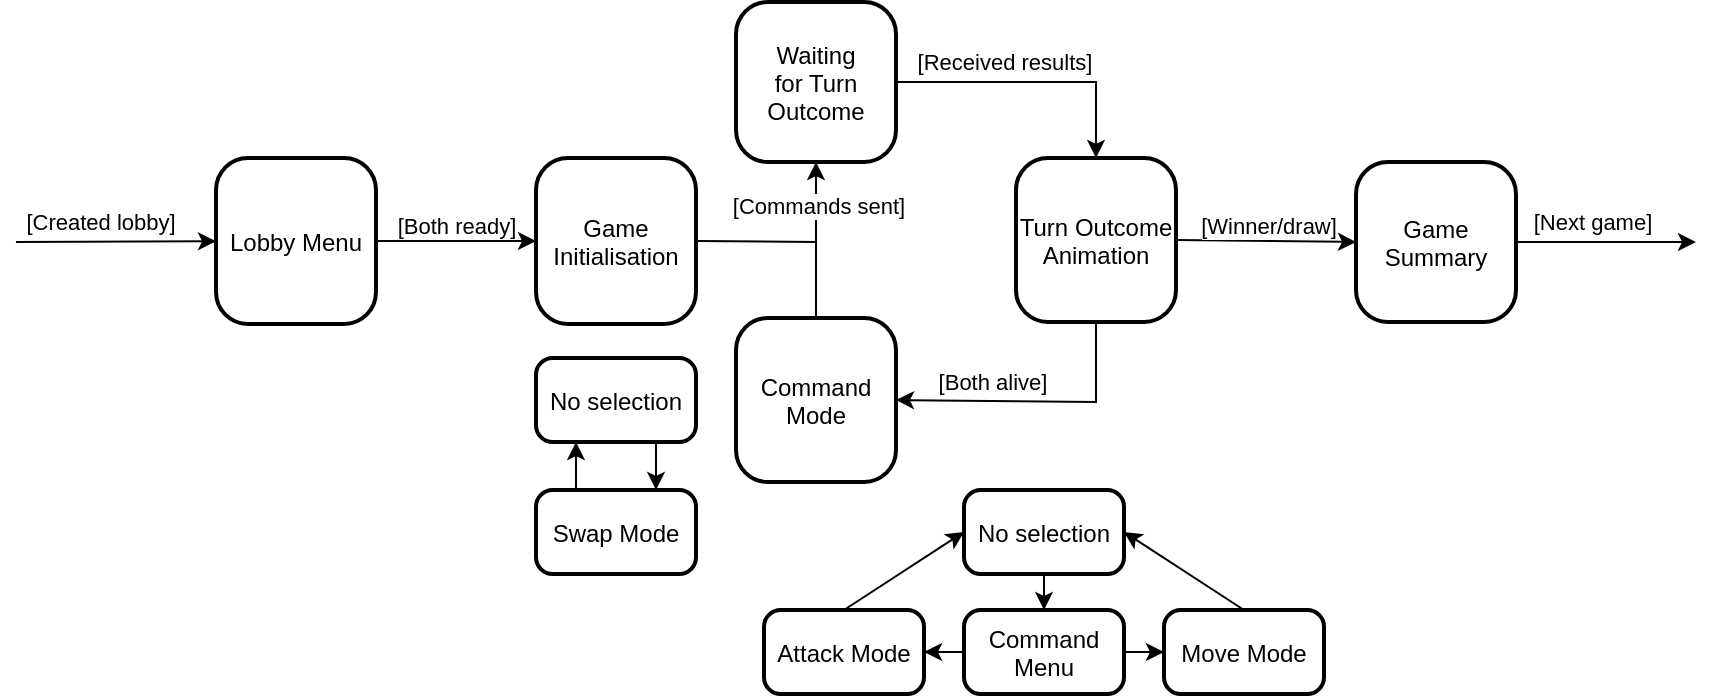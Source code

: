 <mxfile version="26.0.10">
  <diagram name="Seite-1" id="NMpFgjQZ9R6jcfMRM4Tf">
    <mxGraphModel dx="989" dy="534" grid="1" gridSize="10" guides="1" tooltips="1" connect="1" arrows="1" fold="1" page="1" pageScale="1" pageWidth="827" pageHeight="1169" math="0" shadow="0">
      <root>
        <mxCell id="0" />
        <mxCell id="1" parent="0" />
        <mxCell id="2" value="Lobby Menu" style="rounded=1;arcSize=20;strokeWidth=2" parent="1" vertex="1">
          <mxGeometry x="140" y="398" width="80" height="83" as="geometry" />
        </mxCell>
        <mxCell id="3" value="Waiting&#xa;for Turn&#xa;Outcome" style="rounded=1;arcSize=20;strokeWidth=2" parent="1" vertex="1">
          <mxGeometry x="400" y="320" width="80" height="80" as="geometry" />
        </mxCell>
        <mxCell id="4" value="Game&#xa;Initialisation" style="rounded=1;arcSize=20;strokeWidth=2" parent="1" vertex="1">
          <mxGeometry x="300" y="398" width="80" height="83" as="geometry" />
        </mxCell>
        <mxCell id="5" value="Command&#xa;Mode" style="rounded=1;arcSize=20;strokeWidth=2" parent="1" vertex="1">
          <mxGeometry x="400" y="478" width="80" height="82" as="geometry" />
        </mxCell>
        <mxCell id="6" value="Turn Outcome&#xa;Animation" style="rounded=1;arcSize=20;strokeWidth=2" parent="1" vertex="1">
          <mxGeometry x="540" y="398" width="80" height="82" as="geometry" />
        </mxCell>
        <mxCell id="VMwdUgMinI0SOGhEo-kX-16" value="" style="endArrow=classic;html=1;rounded=0;entryX=0.5;entryY=0;entryDx=0;entryDy=0;exitX=1;exitY=0.5;exitDx=0;exitDy=0;" parent="1" source="3" target="6" edge="1">
          <mxGeometry width="50" height="50" relative="1" as="geometry">
            <mxPoint x="500" y="360" as="sourcePoint" />
            <mxPoint x="500" y="450" as="targetPoint" />
            <Array as="points">
              <mxPoint x="580" y="360" />
            </Array>
          </mxGeometry>
        </mxCell>
        <mxCell id="VMwdUgMinI0SOGhEo-kX-25" value="[Received results]" style="edgeLabel;html=1;align=center;verticalAlign=middle;resizable=0;points=[];" parent="VMwdUgMinI0SOGhEo-kX-16" vertex="1" connectable="0">
          <mxGeometry x="-0.403" relative="1" as="geometry">
            <mxPoint x="13" y="-10" as="offset" />
          </mxGeometry>
        </mxCell>
        <mxCell id="VMwdUgMinI0SOGhEo-kX-17" value="" style="endArrow=classic;html=1;rounded=0;exitX=0.5;exitY=1;exitDx=0;exitDy=0;entryX=1;entryY=0.5;entryDx=0;entryDy=0;" parent="1" source="6" target="5" edge="1">
          <mxGeometry width="50" height="50" relative="1" as="geometry">
            <mxPoint x="450" y="500" as="sourcePoint" />
            <mxPoint x="520" y="540" as="targetPoint" />
            <Array as="points">
              <mxPoint x="580" y="520" />
            </Array>
          </mxGeometry>
        </mxCell>
        <mxCell id="VMwdUgMinI0SOGhEo-kX-24" value="[Both alive]" style="edgeLabel;html=1;align=center;verticalAlign=middle;resizable=0;points=[];" parent="VMwdUgMinI0SOGhEo-kX-17" vertex="1" connectable="0">
          <mxGeometry x="0.098" y="-3" relative="1" as="geometry">
            <mxPoint x="-15" y="-7" as="offset" />
          </mxGeometry>
        </mxCell>
        <mxCell id="VMwdUgMinI0SOGhEo-kX-19" value="" style="endArrow=classic;html=1;rounded=0;exitX=1;exitY=0.5;exitDx=0;exitDy=0;entryX=0;entryY=0.5;entryDx=0;entryDy=0;" parent="1" source="2" target="4" edge="1">
          <mxGeometry width="50" height="50" relative="1" as="geometry">
            <mxPoint x="450" y="500" as="sourcePoint" />
            <mxPoint x="500" y="450" as="targetPoint" />
          </mxGeometry>
        </mxCell>
        <mxCell id="VMwdUgMinI0SOGhEo-kX-26" value="[Both ready]" style="edgeLabel;html=1;align=center;verticalAlign=middle;resizable=0;points=[];" parent="VMwdUgMinI0SOGhEo-kX-19" vertex="1" connectable="0">
          <mxGeometry x="-0.325" y="3" relative="1" as="geometry">
            <mxPoint x="13" y="-5" as="offset" />
          </mxGeometry>
        </mxCell>
        <mxCell id="VMwdUgMinI0SOGhEo-kX-20" value="Game&#xa;Summary" style="rounded=1;arcSize=20;strokeWidth=2" parent="1" vertex="1">
          <mxGeometry x="710" y="400" width="80" height="80" as="geometry" />
        </mxCell>
        <mxCell id="VMwdUgMinI0SOGhEo-kX-21" value="" style="endArrow=classic;html=1;rounded=0;entryX=0;entryY=0.5;entryDx=0;entryDy=0;exitX=1;exitY=0.5;exitDx=0;exitDy=0;" parent="1" source="6" target="VMwdUgMinI0SOGhEo-kX-20" edge="1">
          <mxGeometry width="50" height="50" relative="1" as="geometry">
            <mxPoint x="450" y="450" as="sourcePoint" />
            <mxPoint x="500" y="400" as="targetPoint" />
          </mxGeometry>
        </mxCell>
        <mxCell id="VMwdUgMinI0SOGhEo-kX-23" value="[Winner/draw]" style="edgeLabel;html=1;align=center;verticalAlign=middle;resizable=0;points=[];" parent="VMwdUgMinI0SOGhEo-kX-21" vertex="1" connectable="0">
          <mxGeometry x="0.017" relative="1" as="geometry">
            <mxPoint y="-8" as="offset" />
          </mxGeometry>
        </mxCell>
        <mxCell id="VMwdUgMinI0SOGhEo-kX-29" value="" style="endArrow=none;html=1;rounded=0;exitX=1;exitY=0.5;exitDx=0;exitDy=0;" parent="1" source="4" edge="1">
          <mxGeometry width="50" height="50" relative="1" as="geometry">
            <mxPoint x="450" y="450" as="sourcePoint" />
            <mxPoint x="440" y="440" as="targetPoint" />
          </mxGeometry>
        </mxCell>
        <mxCell id="VMwdUgMinI0SOGhEo-kX-31" value="" style="endArrow=classic;html=1;rounded=0;exitX=0.5;exitY=0;exitDx=0;exitDy=0;entryX=0.5;entryY=1;entryDx=0;entryDy=0;" parent="1" source="5" target="3" edge="1">
          <mxGeometry width="50" height="50" relative="1" as="geometry">
            <mxPoint x="450" y="350" as="sourcePoint" />
            <mxPoint x="500" y="300" as="targetPoint" />
          </mxGeometry>
        </mxCell>
        <mxCell id="VMwdUgMinI0SOGhEo-kX-32" value="[Commands sent]" style="edgeLabel;html=1;align=center;verticalAlign=middle;resizable=0;points=[];" parent="VMwdUgMinI0SOGhEo-kX-31" vertex="1" connectable="0">
          <mxGeometry x="0.436" y="-1" relative="1" as="geometry">
            <mxPoint as="offset" />
          </mxGeometry>
        </mxCell>
        <mxCell id="-4pLlPdgqRl9uQ94qwhy-6" value="" style="endArrow=classic;html=1;rounded=0;" edge="1" parent="1" target="2">
          <mxGeometry width="50" height="50" relative="1" as="geometry">
            <mxPoint x="40" y="440" as="sourcePoint" />
            <mxPoint x="440" y="380" as="targetPoint" />
          </mxGeometry>
        </mxCell>
        <mxCell id="-4pLlPdgqRl9uQ94qwhy-7" value="[Created lobby]" style="edgeLabel;html=1;align=center;verticalAlign=middle;resizable=0;points=[];" vertex="1" connectable="0" parent="-4pLlPdgqRl9uQ94qwhy-6">
          <mxGeometry x="-0.157" y="1" relative="1" as="geometry">
            <mxPoint y="-9" as="offset" />
          </mxGeometry>
        </mxCell>
        <mxCell id="-4pLlPdgqRl9uQ94qwhy-8" value="" style="endArrow=classic;html=1;rounded=0;exitX=1;exitY=0.5;exitDx=0;exitDy=0;" edge="1" parent="1" source="VMwdUgMinI0SOGhEo-kX-20">
          <mxGeometry width="50" height="50" relative="1" as="geometry">
            <mxPoint x="390" y="430" as="sourcePoint" />
            <mxPoint x="880" y="440" as="targetPoint" />
          </mxGeometry>
        </mxCell>
        <mxCell id="-4pLlPdgqRl9uQ94qwhy-24" value="[Next game]" style="edgeLabel;html=1;align=center;verticalAlign=middle;resizable=0;points=[];" vertex="1" connectable="0" parent="-4pLlPdgqRl9uQ94qwhy-8">
          <mxGeometry x="-0.211" y="-3" relative="1" as="geometry">
            <mxPoint x="2" y="-13" as="offset" />
          </mxGeometry>
        </mxCell>
        <mxCell id="-4pLlPdgqRl9uQ94qwhy-9" value="Command&#xa;Menu" style="rounded=1;arcSize=20;strokeWidth=2" vertex="1" parent="1">
          <mxGeometry x="514" y="624" width="80" height="42" as="geometry" />
        </mxCell>
        <mxCell id="-4pLlPdgqRl9uQ94qwhy-10" value="Move Mode" style="rounded=1;arcSize=20;strokeWidth=2" vertex="1" parent="1">
          <mxGeometry x="614" y="624" width="80" height="42" as="geometry" />
        </mxCell>
        <mxCell id="-4pLlPdgqRl9uQ94qwhy-11" value="Swap Mode" style="rounded=1;arcSize=20;strokeWidth=2" vertex="1" parent="1">
          <mxGeometry x="300" y="564" width="80" height="42" as="geometry" />
        </mxCell>
        <mxCell id="-4pLlPdgqRl9uQ94qwhy-12" value="Attack Mode" style="rounded=1;arcSize=20;strokeWidth=2" vertex="1" parent="1">
          <mxGeometry x="414" y="624" width="80" height="42" as="geometry" />
        </mxCell>
        <mxCell id="-4pLlPdgqRl9uQ94qwhy-13" value="" style="endArrow=classic;html=1;rounded=0;exitX=0;exitY=0.5;exitDx=0;exitDy=0;entryX=1;entryY=0.5;entryDx=0;entryDy=0;" edge="1" parent="1" source="-4pLlPdgqRl9uQ94qwhy-9" target="-4pLlPdgqRl9uQ94qwhy-12">
          <mxGeometry width="50" height="50" relative="1" as="geometry">
            <mxPoint x="390" y="579" as="sourcePoint" />
            <mxPoint x="480" y="615" as="targetPoint" />
          </mxGeometry>
        </mxCell>
        <mxCell id="-4pLlPdgqRl9uQ94qwhy-14" value="" style="endArrow=classic;html=1;rounded=0;exitX=1;exitY=0.5;exitDx=0;exitDy=0;entryX=0;entryY=0.5;entryDx=0;entryDy=0;" edge="1" parent="1" source="-4pLlPdgqRl9uQ94qwhy-9" target="-4pLlPdgqRl9uQ94qwhy-10">
          <mxGeometry width="50" height="50" relative="1" as="geometry">
            <mxPoint x="440" y="605" as="sourcePoint" />
            <mxPoint x="420" y="605" as="targetPoint" />
          </mxGeometry>
        </mxCell>
        <mxCell id="-4pLlPdgqRl9uQ94qwhy-17" value="No selection" style="rounded=1;arcSize=20;strokeWidth=2" vertex="1" parent="1">
          <mxGeometry x="514" y="564" width="80" height="42" as="geometry" />
        </mxCell>
        <mxCell id="-4pLlPdgqRl9uQ94qwhy-18" value="" style="endArrow=classic;html=1;rounded=0;entryX=0.5;entryY=0;entryDx=0;entryDy=0;exitX=0.5;exitY=1;exitDx=0;exitDy=0;" edge="1" parent="1" source="-4pLlPdgqRl9uQ94qwhy-17" target="-4pLlPdgqRl9uQ94qwhy-9">
          <mxGeometry width="50" height="50" relative="1" as="geometry">
            <mxPoint x="390" y="534" as="sourcePoint" />
            <mxPoint x="440" y="484" as="targetPoint" />
          </mxGeometry>
        </mxCell>
        <mxCell id="-4pLlPdgqRl9uQ94qwhy-19" value="No selection" style="rounded=1;arcSize=20;strokeWidth=2" vertex="1" parent="1">
          <mxGeometry x="300" y="498" width="80" height="42" as="geometry" />
        </mxCell>
        <mxCell id="-4pLlPdgqRl9uQ94qwhy-20" value="" style="endArrow=classic;html=1;rounded=0;entryX=0.75;entryY=0;entryDx=0;entryDy=0;exitX=0.75;exitY=1;exitDx=0;exitDy=0;" edge="1" parent="1" source="-4pLlPdgqRl9uQ94qwhy-19" target="-4pLlPdgqRl9uQ94qwhy-11">
          <mxGeometry width="50" height="50" relative="1" as="geometry">
            <mxPoint x="460" y="622" as="sourcePoint" />
            <mxPoint x="460" y="640" as="targetPoint" />
          </mxGeometry>
        </mxCell>
        <mxCell id="-4pLlPdgqRl9uQ94qwhy-21" value="" style="endArrow=classic;html=1;rounded=0;entryX=0.25;entryY=1;entryDx=0;entryDy=0;exitX=0.25;exitY=0;exitDx=0;exitDy=0;" edge="1" parent="1" source="-4pLlPdgqRl9uQ94qwhy-11" target="-4pLlPdgqRl9uQ94qwhy-19">
          <mxGeometry width="50" height="50" relative="1" as="geometry">
            <mxPoint x="470" y="632" as="sourcePoint" />
            <mxPoint x="470" y="650" as="targetPoint" />
          </mxGeometry>
        </mxCell>
        <mxCell id="-4pLlPdgqRl9uQ94qwhy-22" value="" style="endArrow=classic;html=1;rounded=0;entryX=0;entryY=0.5;entryDx=0;entryDy=0;exitX=0.5;exitY=0;exitDx=0;exitDy=0;" edge="1" parent="1" source="-4pLlPdgqRl9uQ94qwhy-12" target="-4pLlPdgqRl9uQ94qwhy-17">
          <mxGeometry width="50" height="50" relative="1" as="geometry">
            <mxPoint x="440" y="594" as="sourcePoint" />
            <mxPoint x="500" y="604" as="targetPoint" />
          </mxGeometry>
        </mxCell>
        <mxCell id="-4pLlPdgqRl9uQ94qwhy-23" value="" style="endArrow=classic;html=1;rounded=0;entryX=1;entryY=0.5;entryDx=0;entryDy=0;exitX=0.5;exitY=0;exitDx=0;exitDy=0;" edge="1" parent="1" source="-4pLlPdgqRl9uQ94qwhy-10" target="-4pLlPdgqRl9uQ94qwhy-17">
          <mxGeometry width="50" height="50" relative="1" as="geometry">
            <mxPoint x="510" y="596" as="sourcePoint" />
            <mxPoint x="510" y="614" as="targetPoint" />
          </mxGeometry>
        </mxCell>
      </root>
    </mxGraphModel>
  </diagram>
</mxfile>
